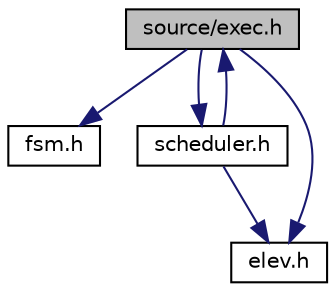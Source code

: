 digraph "source/exec.h"
{
  edge [fontname="Helvetica",fontsize="10",labelfontname="Helvetica",labelfontsize="10"];
  node [fontname="Helvetica",fontsize="10",shape=record];
  Node0 [label="source/exec.h",height=0.2,width=0.4,color="black", fillcolor="grey75", style="filled", fontcolor="black"];
  Node0 -> Node1 [color="midnightblue",fontsize="10",style="solid",fontname="Helvetica"];
  Node1 [label="fsm.h",height=0.2,width=0.4,color="black", fillcolor="white", style="filled",URL="$fsm_8h.html",tooltip="A state machine library. "];
  Node0 -> Node2 [color="midnightblue",fontsize="10",style="solid",fontname="Helvetica"];
  Node2 [label="scheduler.h",height=0.2,width=0.4,color="black", fillcolor="white", style="filled",URL="$scheduler_8h.html",tooltip="A library for doing operations on queues. "];
  Node2 -> Node0 [color="midnightblue",fontsize="10",style="solid",fontname="Helvetica"];
  Node2 -> Node3 [color="midnightblue",fontsize="10",style="solid",fontname="Helvetica"];
  Node3 [label="elev.h",height=0.2,width=0.4,color="black", fillcolor="white", style="filled",URL="$elev_8h_source.html"];
  Node0 -> Node3 [color="midnightblue",fontsize="10",style="solid",fontname="Helvetica"];
}
